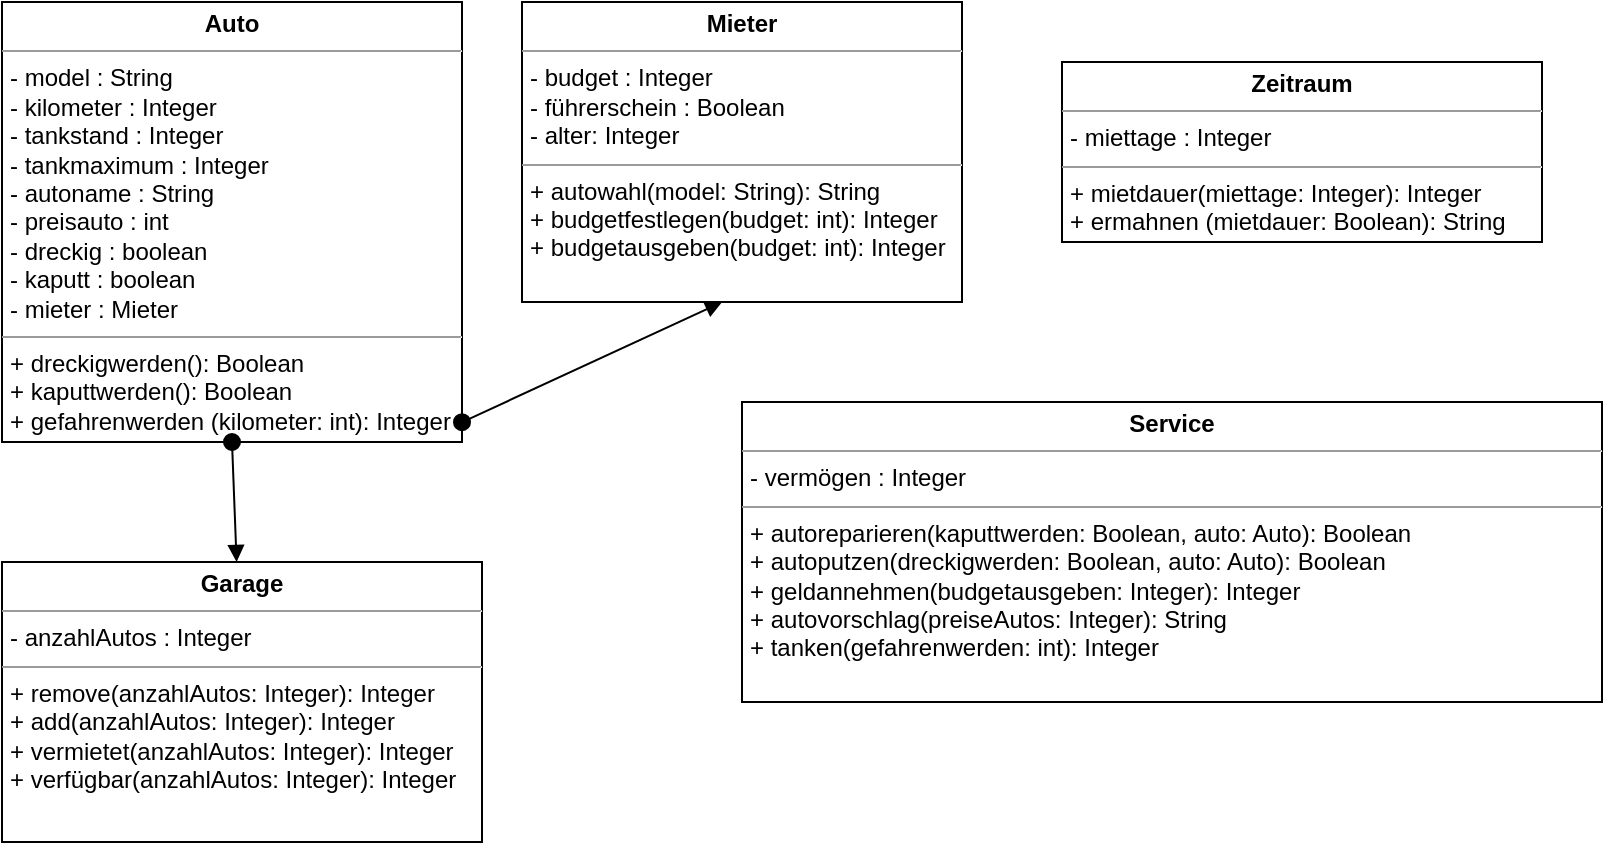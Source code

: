 <mxfile version="20.8.8" type="device"><diagram name="Seite-1" id="Ysza7Rvu0d9I3rBziM07"><mxGraphModel dx="882" dy="513" grid="1" gridSize="10" guides="1" tooltips="1" connect="1" arrows="1" fold="1" page="1" pageScale="1" pageWidth="827" pageHeight="1169" math="0" shadow="0"><root><mxCell id="0"/><mxCell id="1" parent="0"/><mxCell id="EbAhO0wutq4jZDhqwu7u-15" value="&lt;p style=&quot;margin:0px;margin-top:4px;text-align:center;&quot;&gt;&lt;b&gt;Auto&lt;/b&gt;&lt;/p&gt;&lt;hr size=&quot;1&quot;&gt;&lt;p style=&quot;margin:0px;margin-left:4px;&quot;&gt;- model : String&lt;/p&gt;&lt;p style=&quot;margin:0px;margin-left:4px;&quot;&gt;- kilometer : Integer&amp;nbsp;&lt;/p&gt;&lt;p style=&quot;margin:0px;margin-left:4px;&quot;&gt;- tankstand : Integer&lt;/p&gt;&lt;p style=&quot;margin:0px;margin-left:4px;&quot;&gt;- tankmaximum : Integer&lt;br&gt;&lt;/p&gt;&lt;p style=&quot;margin:0px;margin-left:4px;&quot;&gt;- autoname : String&lt;/p&gt;&lt;p style=&quot;margin:0px;margin-left:4px;&quot;&gt;- preisauto : int&lt;/p&gt;&lt;p style=&quot;margin:0px;margin-left:4px;&quot;&gt;- dreckig : boolean&lt;/p&gt;&lt;p style=&quot;margin:0px;margin-left:4px;&quot;&gt;- kaputt : boolean&lt;/p&gt;&lt;p style=&quot;margin:0px;margin-left:4px;&quot;&gt;- mieter : Mieter&lt;/p&gt;&lt;hr size=&quot;1&quot;&gt;&lt;p style=&quot;margin:0px;margin-left:4px;&quot;&gt;+ dreckigwerden(): Boolean&lt;br&gt;+ kaputtwerden(): Boolean&amp;nbsp;&lt;/p&gt;&lt;p style=&quot;margin:0px;margin-left:4px;&quot;&gt;+ gefahrenwerden (kilometer: int): Integer&lt;/p&gt;&lt;p style=&quot;margin:0px;margin-left:4px;&quot;&gt;&lt;br&gt;&lt;/p&gt;" style="verticalAlign=top;align=left;overflow=fill;fontSize=12;fontFamily=Helvetica;html=1;" vertex="1" parent="1"><mxGeometry x="10" y="10" width="230" height="220" as="geometry"/></mxCell><mxCell id="EbAhO0wutq4jZDhqwu7u-16" value="&lt;p style=&quot;margin:0px;margin-top:4px;text-align:center;&quot;&gt;&lt;b&gt;Mieter&lt;/b&gt;&lt;/p&gt;&lt;hr size=&quot;1&quot;&gt;&lt;p style=&quot;margin:0px;margin-left:4px;&quot;&gt;- budget : Integer&lt;/p&gt;&lt;p style=&quot;margin:0px;margin-left:4px;&quot;&gt;- führerschein : Boolean&lt;/p&gt;&lt;p style=&quot;margin:0px;margin-left:4px;&quot;&gt;- alter: Integer&lt;/p&gt;&lt;hr size=&quot;1&quot;&gt;&lt;p style=&quot;margin:0px;margin-left:4px;&quot;&gt;+ autowahl(model: String): String&lt;/p&gt;&lt;p style=&quot;margin:0px;margin-left:4px;&quot;&gt;+ budgetfestlegen(budget: int): Integer&lt;br&gt;+ budgetausgeben(budget: int): Integer&lt;/p&gt;&lt;p style=&quot;margin:0px;margin-left:4px;&quot;&gt;&lt;br&gt;&lt;/p&gt;" style="verticalAlign=top;align=left;overflow=fill;fontSize=12;fontFamily=Helvetica;html=1;" vertex="1" parent="1"><mxGeometry x="270" y="10" width="220" height="150" as="geometry"/></mxCell><mxCell id="EbAhO0wutq4jZDhqwu7u-18" value="&lt;p style=&quot;margin:0px;margin-top:4px;text-align:center;&quot;&gt;&lt;b&gt;Service&lt;/b&gt;&lt;/p&gt;&lt;hr size=&quot;1&quot;&gt;&lt;p style=&quot;margin:0px;margin-left:4px;&quot;&gt;- vermögen : Integer&lt;/p&gt;&lt;hr size=&quot;1&quot;&gt;&lt;p style=&quot;border-color: var(--border-color); margin: 0px 0px 0px 4px;&quot;&gt;+ autoreparieren(kaputtwerden: Boolean, auto: Auto): Boolean&lt;br style=&quot;border-color: var(--border-color);&quot;&gt;+ autoputzen(dreckigwerden: Boolean, auto: Auto): Boolean&lt;/p&gt;&lt;p style=&quot;border-color: var(--border-color); margin: 0px 0px 0px 4px;&quot;&gt;+ geldannehmen(budgetausgeben: Integer): Integer&lt;/p&gt;&lt;p style=&quot;border-color: var(--border-color); margin: 0px 0px 0px 4px;&quot;&gt;+ autovorschlag(preiseAutos: Integer): String&amp;nbsp;&lt;/p&gt;&lt;p style=&quot;border-color: var(--border-color); margin: 0px 0px 0px 4px;&quot;&gt;+ tanken(gefahrenwerden: int): Integer&lt;/p&gt;&lt;p style=&quot;margin:0px;margin-left:4px;&quot;&gt;&lt;br&gt;&lt;/p&gt;" style="verticalAlign=top;align=left;overflow=fill;fontSize=12;fontFamily=Helvetica;html=1;" vertex="1" parent="1"><mxGeometry x="380" y="210" width="430" height="150" as="geometry"/></mxCell><mxCell id="EbAhO0wutq4jZDhqwu7u-19" value="&lt;p style=&quot;margin:0px;margin-top:4px;text-align:center;&quot;&gt;&lt;b&gt;Garage&lt;/b&gt;&lt;/p&gt;&lt;hr size=&quot;1&quot;&gt;&lt;p style=&quot;margin:0px;margin-left:4px;&quot;&gt;- anzahlAutos : Integer&lt;br&gt;&lt;/p&gt;&lt;hr size=&quot;1&quot;&gt;&lt;p style=&quot;margin:0px;margin-left:4px;&quot;&gt;+ remove(anzahlAutos: Integer): Integer&lt;br&gt;+ add(anzahlAutos: Integer): Integer&lt;/p&gt;&lt;p style=&quot;margin:0px;margin-left:4px;&quot;&gt;+ vermietet(anzahlAutos: Integer): Integer&lt;/p&gt;&lt;p style=&quot;margin:0px;margin-left:4px;&quot;&gt;+ verfügbar(anzahlAutos: Integer): Integer&lt;/p&gt;" style="verticalAlign=top;align=left;overflow=fill;fontSize=12;fontFamily=Helvetica;html=1;" vertex="1" parent="1"><mxGeometry x="10" y="290" width="240" height="140" as="geometry"/></mxCell><mxCell id="EbAhO0wutq4jZDhqwu7u-20" value="&lt;p style=&quot;margin:0px;margin-top:4px;text-align:center;&quot;&gt;&lt;b&gt;Zeitraum&lt;/b&gt;&lt;/p&gt;&lt;hr size=&quot;1&quot;&gt;&lt;p style=&quot;margin:0px;margin-left:4px;&quot;&gt;- miettage : Integer&lt;/p&gt;&lt;hr size=&quot;1&quot;&gt;&lt;p style=&quot;margin:0px;margin-left:4px;&quot;&gt;+ mietdauer(miettage: Integer): Integer&lt;/p&gt;&lt;p style=&quot;margin:0px;margin-left:4px;&quot;&gt;+ ermahnen (mietdauer: Boolean): String&lt;/p&gt;" style="verticalAlign=top;align=left;overflow=fill;fontSize=12;fontFamily=Helvetica;html=1;" vertex="1" parent="1"><mxGeometry x="540" y="40" width="240" height="90" as="geometry"/></mxCell><mxCell id="EbAhO0wutq4jZDhqwu7u-30" value="" style="html=1;verticalAlign=bottom;startArrow=oval;startFill=1;endArrow=block;startSize=8;rounded=0;exitX=0.5;exitY=1;exitDx=0;exitDy=0;" edge="1" parent="1" source="EbAhO0wutq4jZDhqwu7u-15" target="EbAhO0wutq4jZDhqwu7u-19"><mxGeometry width="60" relative="1" as="geometry"><mxPoint x="110" y="240" as="sourcePoint"/><mxPoint x="170" y="240" as="targetPoint"/></mxGeometry></mxCell><mxCell id="EbAhO0wutq4jZDhqwu7u-31" value="" style="html=1;verticalAlign=bottom;startArrow=oval;startFill=1;endArrow=block;startSize=8;rounded=0;entryX=0.455;entryY=1;entryDx=0;entryDy=0;entryPerimeter=0;exitX=1;exitY=0.955;exitDx=0;exitDy=0;exitPerimeter=0;" edge="1" parent="1" source="EbAhO0wutq4jZDhqwu7u-15" target="EbAhO0wutq4jZDhqwu7u-16"><mxGeometry width="60" relative="1" as="geometry"><mxPoint x="250" y="200" as="sourcePoint"/><mxPoint x="460" y="210" as="targetPoint"/></mxGeometry></mxCell></root></mxGraphModel></diagram></mxfile>